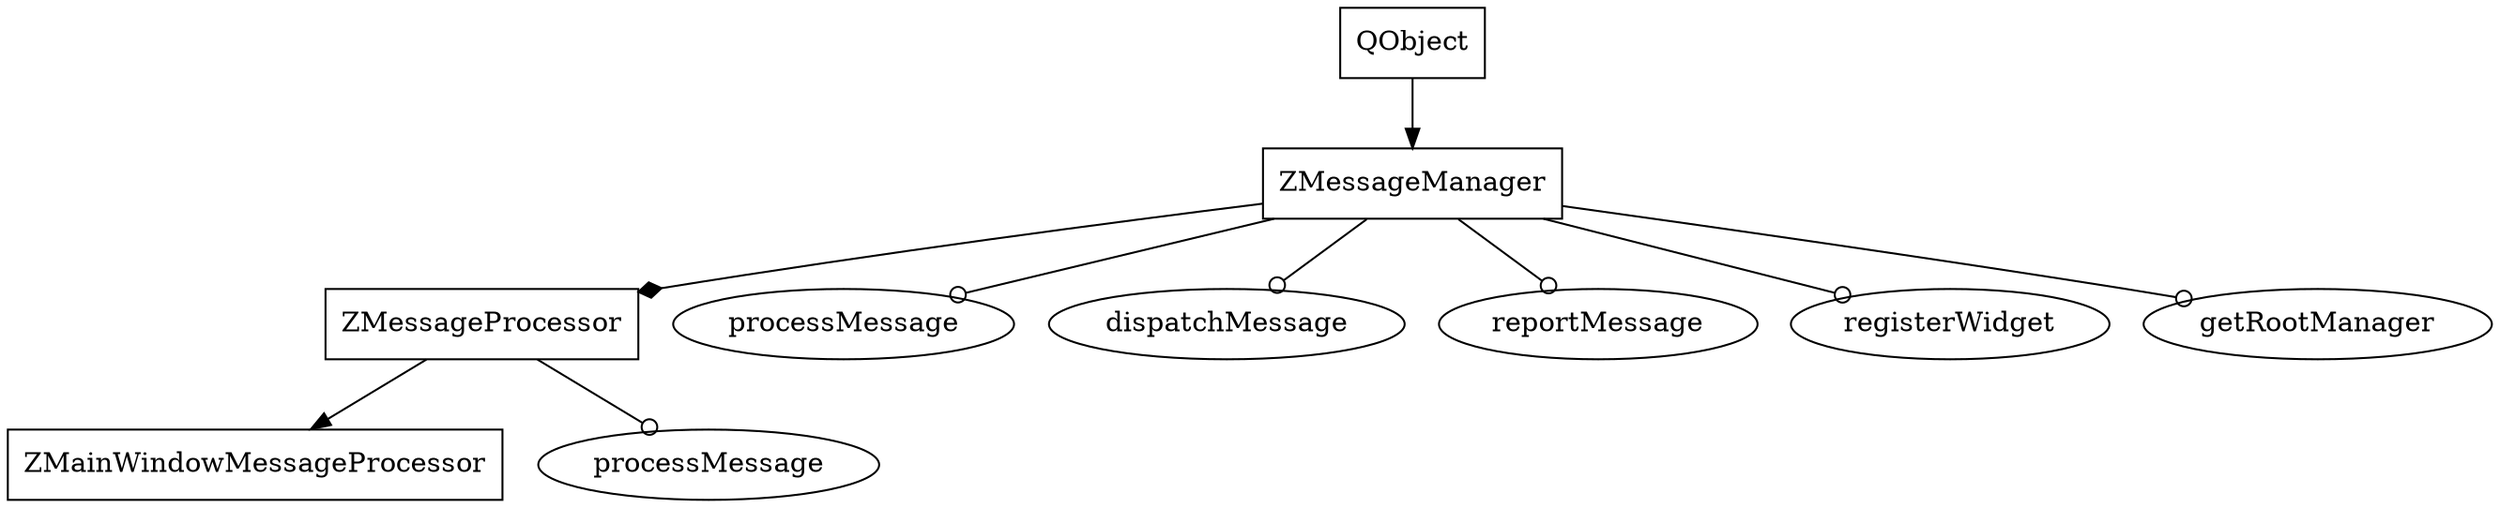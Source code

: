 digraph {
 ZMessageProcessor [label = "ZMessageProcessor",shape = "box"];
 ZMessageManager [label = "ZMessageManager",shape = "box"];
 ZMainWindowMessageProcessor [label = "ZMainWindowMessageProcessor",shape = "box"];
 QObject [label = "QObject",shape = "box"];
 ZMessageManager__processMessage [label = "processMessage",];
 ZMessageManager__dispatchMessage [label = "dispatchMessage",];
 ZMessageManager__reportMessage [label = "reportMessage",];
 ZMessageManager__registerWidget [label = "registerWidget",];
 ZMessageProcessor__processMessage [label = "processMessage",];
 ZMessageManager__getRootManager [label = "getRootManager",];
 QObject -> ZMessageManager
 ZMessageProcessor -> ZMainWindowMessageProcessor
 ZMessageManager -> ZMessageManager__processMessage [arrowhead = odot];
 ZMessageManager -> ZMessageManager__dispatchMessage [arrowhead = odot];
 ZMessageManager -> ZMessageManager__reportMessage [arrowhead = odot];
 ZMessageManager -> ZMessageManager__registerWidget [arrowhead = odot];
 ZMessageProcessor -> ZMessageProcessor__processMessage [arrowhead = odot];
 ZMessageManager -> ZMessageManager__getRootManager [arrowhead = odot];
 ZMessageManager -> ZMessageProcessor [arrowhead = diamond];
}
